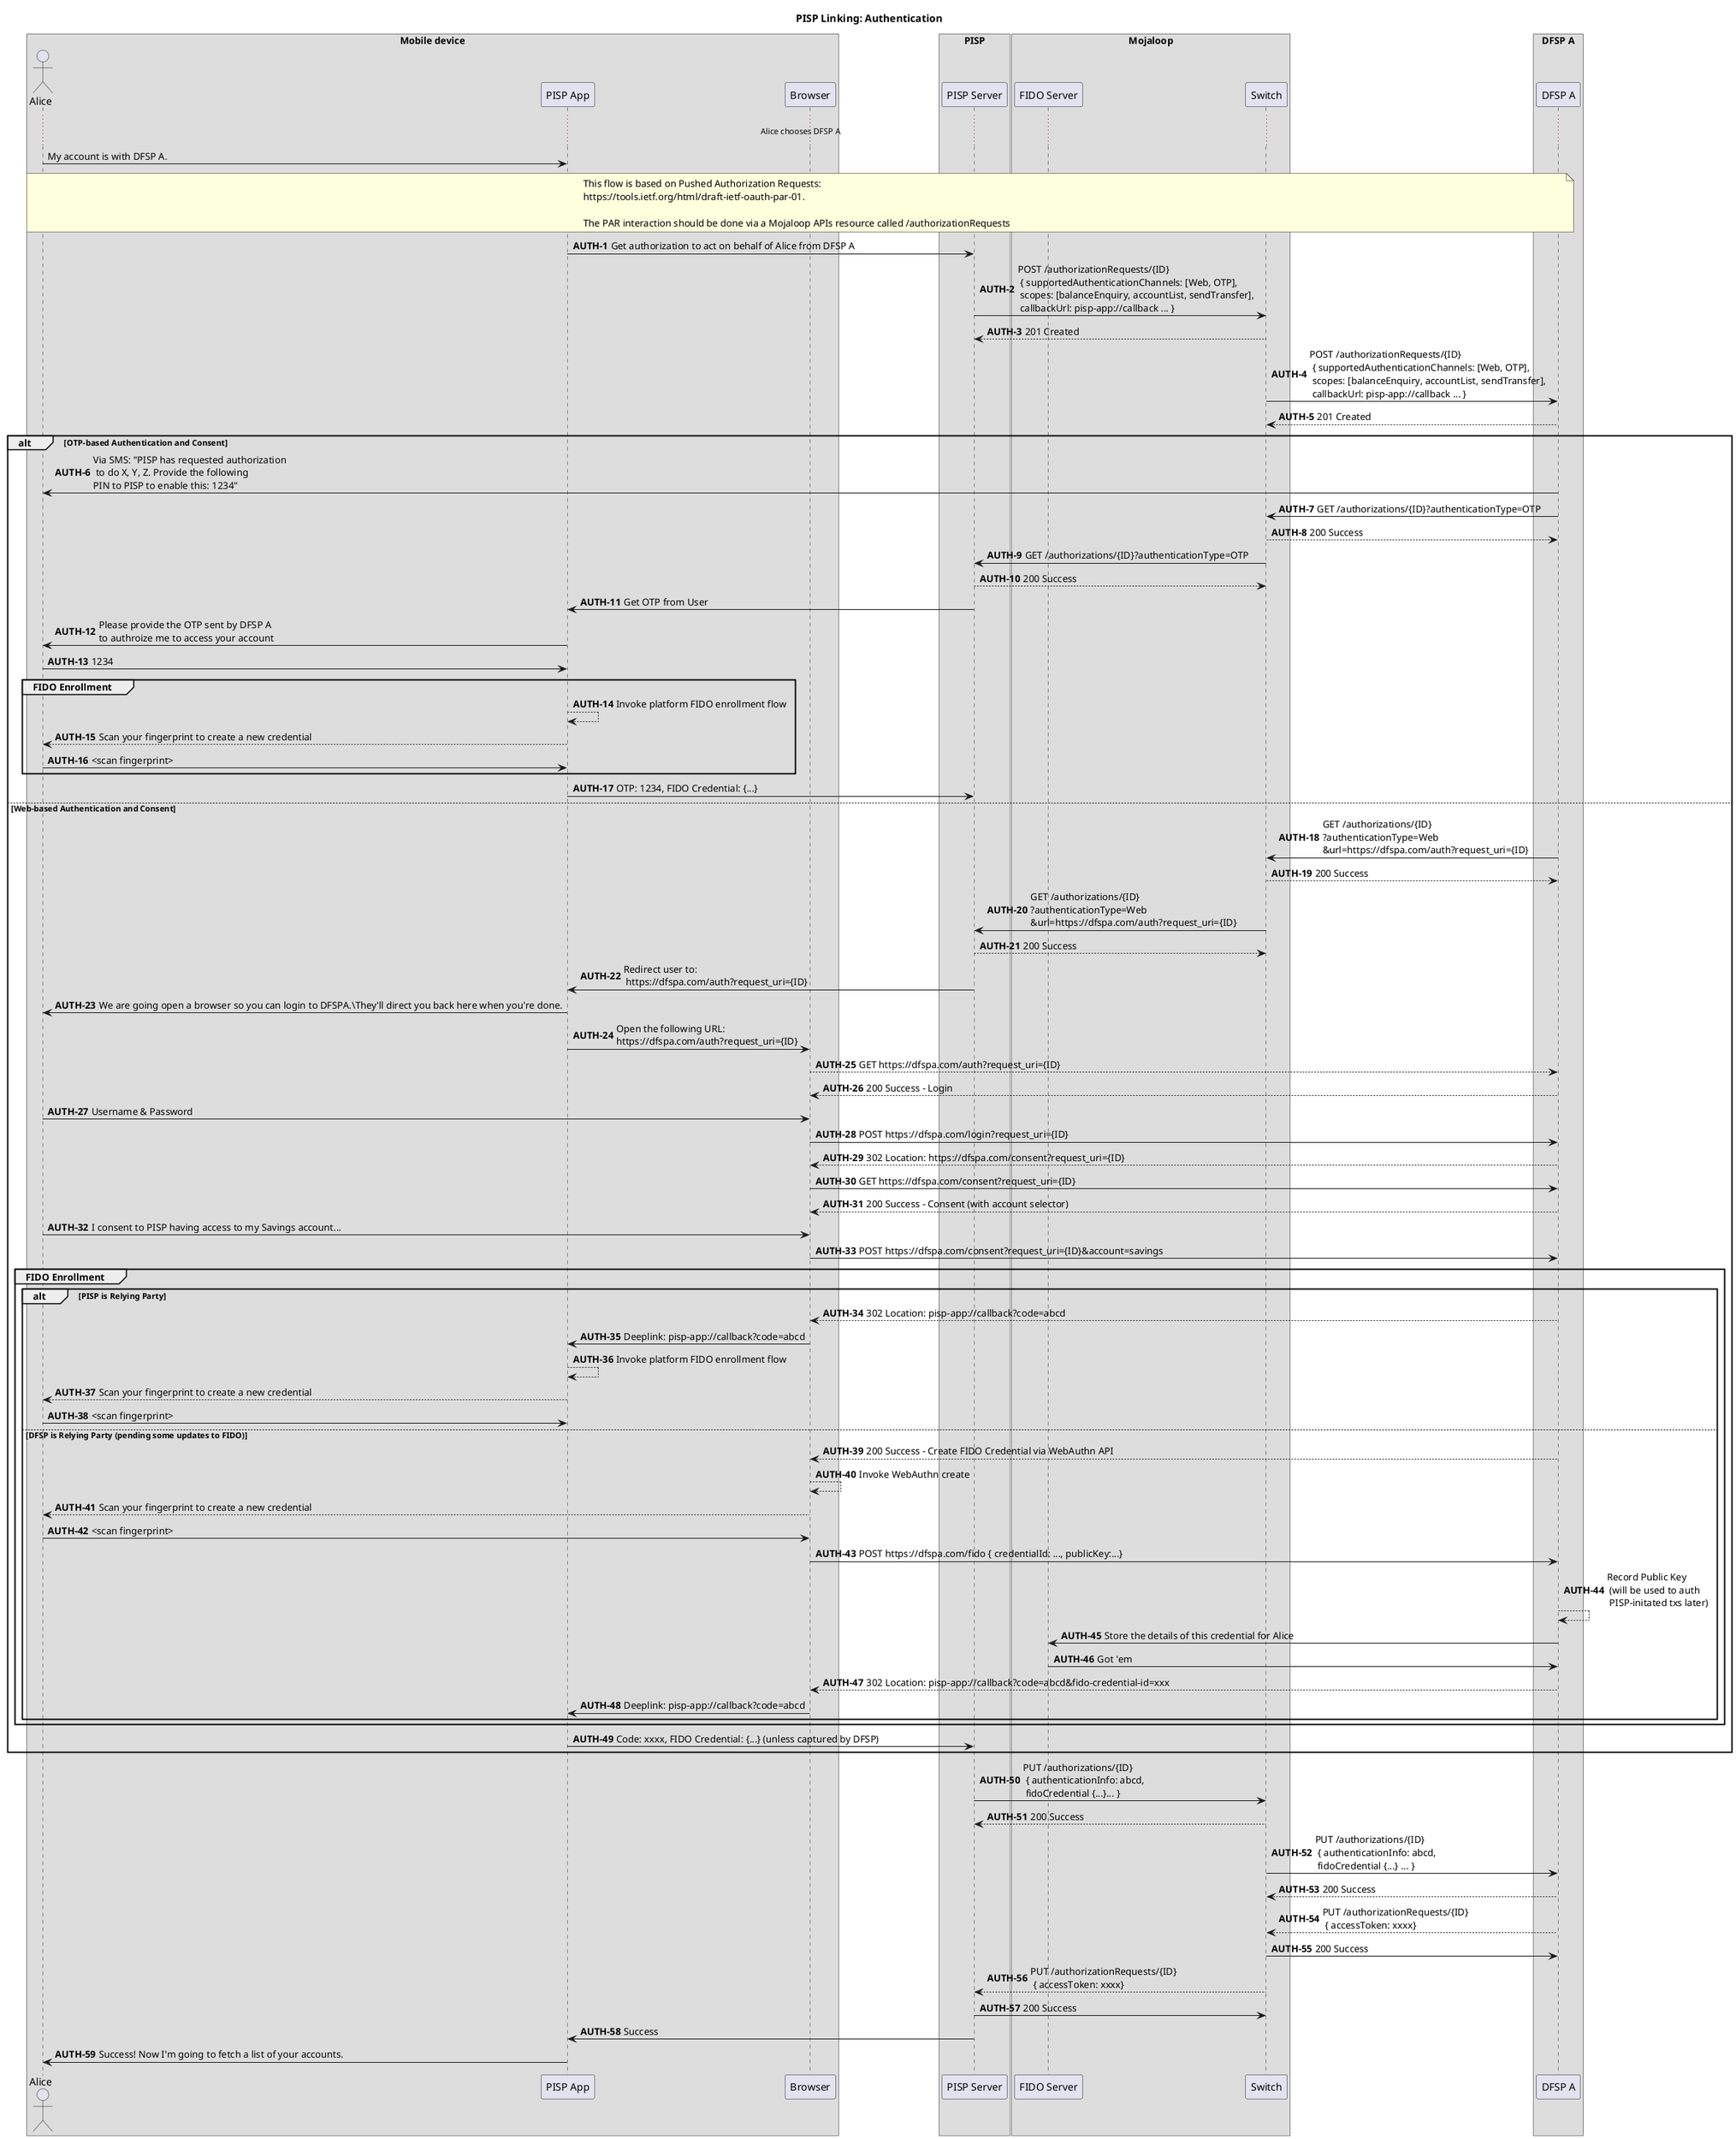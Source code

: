 @startuml
title PISP Linking: Authentication
box "Mobile device"
    actor Alice
    participant "PISP App" as App
    participant "Browser" as Browser
    
end box
box "PISP"
participant "PISP Server" as Server
end box
box "Mojaloop"
    participant "FIDO Server" as FIDO
    participant Switch
end box
box "DFSP A"
    participant "DFSP A" as DFSP
end box

... Alice chooses DFSP A ...

Alice -> App: My account is with DFSP A.

autonumber 1 "<b>AUTH-#</b>"
note over Alice, DFSP
    This flow is based on Pushed Authorization Requests:
    https://tools.ietf.org/html/draft-ietf-oauth-par-01.

    The PAR interaction should be done via a Mojaloop APIs resource called /authorizationRequests
end note

    App -> Server: Get authorization to act on behalf of Alice from DFSP A
    Server -> Switch: POST /authorizationRequests/{ID}\n { supportedAuthenticationChannels: [Web, OTP],\n scopes: [balanceEnquiry, accountList, sendTransfer],\n callbackUrl: pisp-app://callback ... }
    Switch --> Server: 201 Created
    Switch -> DFSP: POST /authorizationRequests/{ID}\n { supportedAuthenticationChannels: [Web, OTP],\n scopes: [balanceEnquiry, accountList, sendTransfer],\n callbackUrl: pisp-app://callback ... }
    DFSP --> Switch: 201 Created

alt OTP-based Authentication and Consent
    DFSP -> Alice: Via SMS: "PISP has requested authorization\n to do X, Y, Z. Provide the following \nPIN to PISP to enable this: 1234"
    DFSP -> Switch: GET /authorizations/{ID}?authenticationType=OTP
    Switch --> DFSP: 200 Success
    Switch -> Server: GET /authorizations/{ID}?authenticationType=OTP
    Server --> Switch: 200 Success
    Server -> App: Get OTP from User
    App -> Alice: Please provide the OTP sent by DFSP A \nto authroize me to access your account
    Alice -> App: 1234
    group FIDO Enrollment
        App --> App: Invoke platform FIDO enrollment flow
        App --> Alice: Scan your fingerprint to create a new credential
        Alice -> App: <scan fingerprint>    
    end
    App -> Server: OTP: 1234, FIDO Credential: {...}
else Web-based Authentication and Consent
    DFSP -> Switch: GET /authorizations/{ID}\n?authenticationType=Web\n&url=https://dfspa.com/auth?request_uri={ID}
    Switch --> DFSP: 200 Success
    Switch -> Server: GET /authorizations/{ID}\n?authenticationType=Web\n&url=https://dfspa.com/auth?request_uri={ID}
    Server --> Switch: 200 Success
    Server -> App: Redirect user to:\n https://dfspa.com/auth?request_uri={ID}
    App -> Alice: We are going open a browser so you can login to DFSPA.\They'll direct you back here when you're done.
    App -> Browser: Open the following URL: \nhttps://dfspa.com/auth?request_uri={ID}
    Browser --> DFSP: GET https://dfspa.com/auth?request_uri={ID}
    DFSP --> Browser: 200 Success - Login
    Alice -> Browser: Username & Password
    Browser -> DFSP: POST https://dfspa.com/login?request_uri={ID}
    DFSP --> Browser: 302 Location: https://dfspa.com/consent?request_uri={ID}
    Browser -> DFSP: GET https://dfspa.com/consent?request_uri={ID}
    DFSP --> Browser: 200 Success - Consent (with account selector)
    Alice -> Browser: I consent to PISP having access to my Savings account...
    Browser -> DFSP: POST https://dfspa.com/consent?request_uri={ID}&account=savings
    group FIDO Enrollment
      alt PISP is Relying Party
          DFSP --> Browser: 302 Location: pisp-app://callback?code=abcd
          Browser -> App: Deeplink: pisp-app://callback?code=abcd
          App --> App: Invoke platform FIDO enrollment flow
          App --> Alice: Scan your fingerprint to create a new credential
          Alice -> App: <scan fingerprint>
      else DFSP is Relying Party (pending some updates to FIDO)
          DFSP --> Browser: 200 Success - Create FIDO Credential via WebAuthn API
          Browser --> Browser: Invoke WebAuthn create
          Browser --> Alice: Scan your fingerprint to create a new credential
          Alice -> Browser: <scan fingerprint>
          Browser -> DFSP: POST https://dfspa.com/fido { credentialId: ..., publicKey:...}
          DFSP --> DFSP: Record Public Key\n (will be used to auth \n PISP-initated txs later)
          DFSP -> FIDO: Store the details of this credential for Alice
          FIDO -> DFSP: Got 'em
          DFSP --> Browser: 302 Location: pisp-app://callback?code=abcd&fido-credential-id=xxx
          Browser -> App: Deeplink: pisp-app://callback?code=abcd
      end
    end
    App -> Server: Code: xxxx, FIDO Credential: {...} (unless captured by DFSP)
end
    Server -> Switch: PUT /authorizations/{ID}\n { authenticationInfo: abcd, \n fidoCredential {...}... }
    Switch --> Server: 200 Success
    Switch -> DFSP: PUT /authorizations/{ID}\n { authenticationInfo: abcd, \n fidoCredential {...} ... }
    DFSP --> Switch: 200 Success
    DFSP --> Switch: PUT /authorizationRequests/{ID}\n { accessToken: xxxx}
    Switch -> DFSP: 200 Success
    Switch --> Server: PUT /authorizationRequests/{ID}\n { accessToken: xxxx}
    Server -> Switch: 200 Success
    Server -> App: Success
    App -> Alice: Success! Now I'm going to fetch a list of your accounts.
@enduml